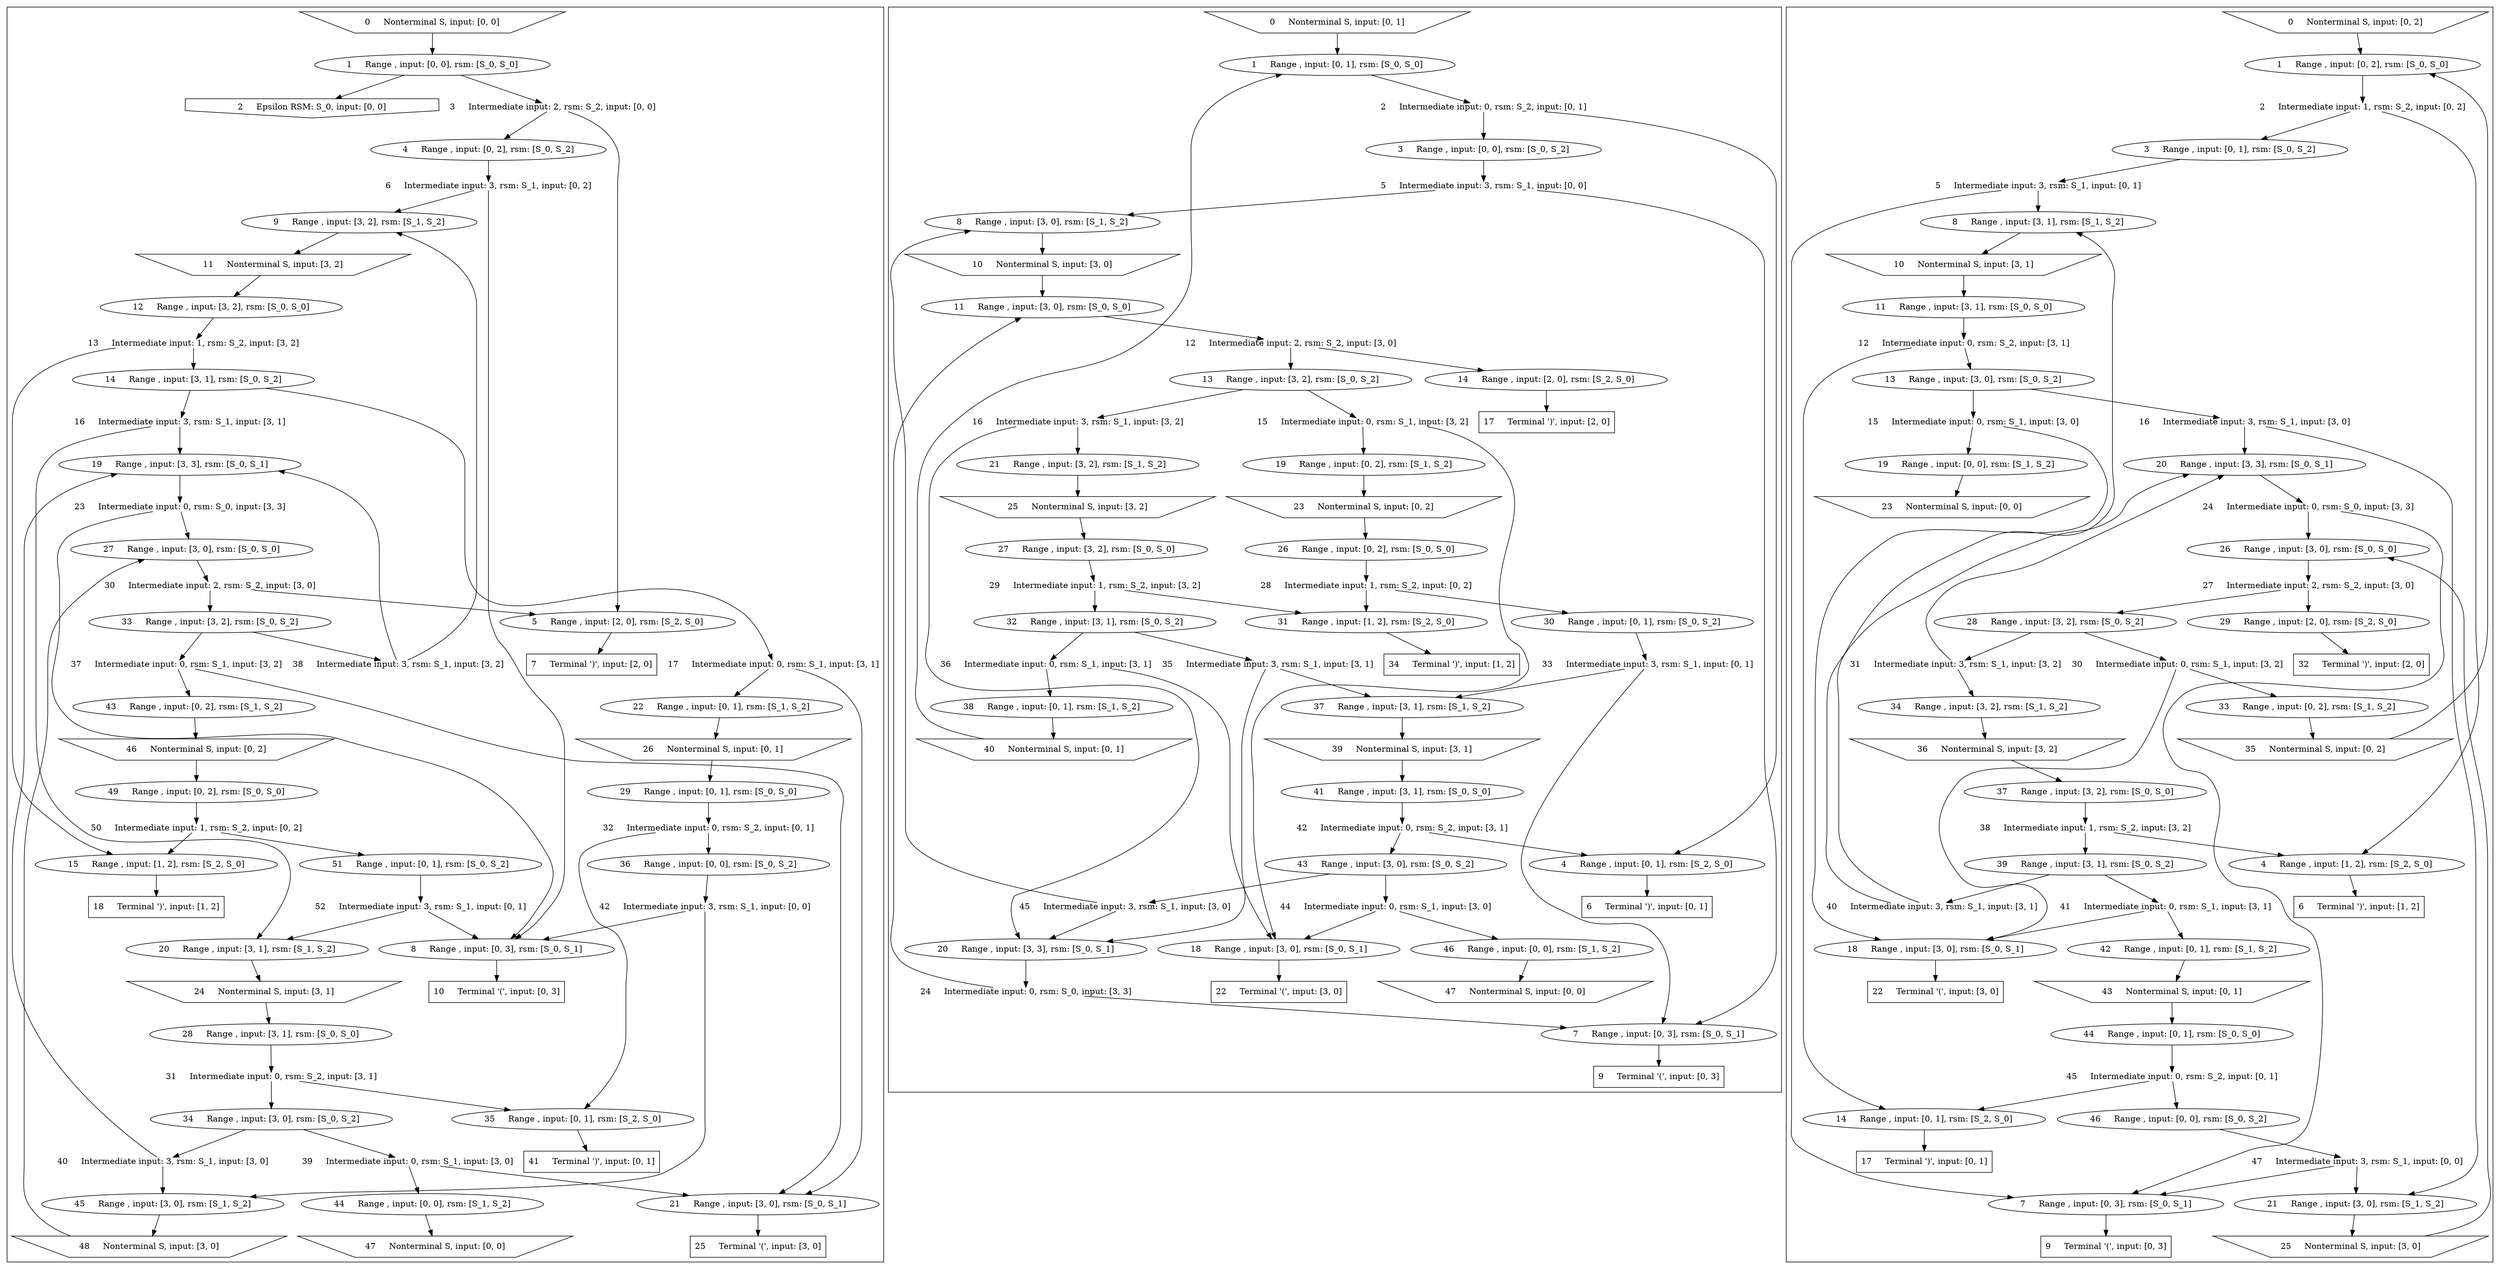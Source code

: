 digraph g {
labelloc="t"
label=""
subgraph cluster_0{
labelloc="t"
_0_0 [label = "0     Nonterminal S, input: [0, 0]", shape = invtrapezium]
_0_1 [label = "1     Range , input: [0, 0], rsm: [S_0, S_0]", shape = ellipse]
_0_2 [label = "10     Terminal '(', input: [0, 3]", shape = rectangle]
_0_3 [label = "11     Nonterminal S, input: [3, 2]", shape = invtrapezium]
_0_4 [label = "12     Range , input: [3, 2], rsm: [S_0, S_0]", shape = ellipse]
_0_5 [label = "13     Intermediate input: 1, rsm: S_2, input: [3, 2]", shape = plain]
_0_6 [label = "14     Range , input: [3, 1], rsm: [S_0, S_2]", shape = ellipse]
_0_7 [label = "15     Range , input: [1, 2], rsm: [S_2, S_0]", shape = ellipse]
_0_8 [label = "16     Intermediate input: 3, rsm: S_1, input: [3, 1]", shape = plain]
_0_9 [label = "17     Intermediate input: 0, rsm: S_1, input: [3, 1]", shape = plain]
_0_10 [label = "18     Terminal ')', input: [1, 2]", shape = rectangle]
_0_11 [label = "19     Range , input: [3, 3], rsm: [S_0, S_1]", shape = ellipse]
_0_12 [label = "2     Epsilon RSM: S_0, input: [0, 0]", shape = invhouse]
_0_13 [label = "20     Range , input: [3, 1], rsm: [S_1, S_2]", shape = ellipse]
_0_14 [label = "21     Range , input: [3, 0], rsm: [S_0, S_1]", shape = ellipse]
_0_15 [label = "22     Range , input: [0, 1], rsm: [S_1, S_2]", shape = ellipse]
_0_16 [label = "23     Intermediate input: 0, rsm: S_0, input: [3, 3]", shape = plain]
_0_17 [label = "24     Nonterminal S, input: [3, 1]", shape = invtrapezium]
_0_18 [label = "25     Terminal '(', input: [3, 0]", shape = rectangle]
_0_19 [label = "26     Nonterminal S, input: [0, 1]", shape = invtrapezium]
_0_20 [label = "27     Range , input: [3, 0], rsm: [S_0, S_0]", shape = ellipse]
_0_21 [label = "28     Range , input: [3, 1], rsm: [S_0, S_0]", shape = ellipse]
_0_22 [label = "29     Range , input: [0, 1], rsm: [S_0, S_0]", shape = ellipse]
_0_23 [label = "3     Intermediate input: 2, rsm: S_2, input: [0, 0]", shape = plain]
_0_24 [label = "30     Intermediate input: 2, rsm: S_2, input: [3, 0]", shape = plain]
_0_25 [label = "31     Intermediate input: 0, rsm: S_2, input: [3, 1]", shape = plain]
_0_26 [label = "32     Intermediate input: 0, rsm: S_2, input: [0, 1]", shape = plain]
_0_27 [label = "33     Range , input: [3, 2], rsm: [S_0, S_2]", shape = ellipse]
_0_28 [label = "34     Range , input: [3, 0], rsm: [S_0, S_2]", shape = ellipse]
_0_29 [label = "35     Range , input: [0, 1], rsm: [S_2, S_0]", shape = ellipse]
_0_30 [label = "36     Range , input: [0, 0], rsm: [S_0, S_2]", shape = ellipse]
_0_31 [label = "37     Intermediate input: 0, rsm: S_1, input: [3, 2]", shape = plain]
_0_32 [label = "38     Intermediate input: 3, rsm: S_1, input: [3, 2]", shape = plain]
_0_33 [label = "39     Intermediate input: 0, rsm: S_1, input: [3, 0]", shape = plain]
_0_34 [label = "4     Range , input: [0, 2], rsm: [S_0, S_2]", shape = ellipse]
_0_35 [label = "40     Intermediate input: 3, rsm: S_1, input: [3, 0]", shape = plain]
_0_36 [label = "41     Terminal ')', input: [0, 1]", shape = rectangle]
_0_37 [label = "42     Intermediate input: 3, rsm: S_1, input: [0, 0]", shape = plain]
_0_38 [label = "43     Range , input: [0, 2], rsm: [S_1, S_2]", shape = ellipse]
_0_39 [label = "44     Range , input: [0, 0], rsm: [S_1, S_2]", shape = ellipse]
_0_40 [label = "45     Range , input: [3, 0], rsm: [S_1, S_2]", shape = ellipse]
_0_41 [label = "46     Nonterminal S, input: [0, 2]", shape = invtrapezium]
_0_42 [label = "47     Nonterminal S, input: [0, 0]", shape = invtrapezium]
_0_43 [label = "48     Nonterminal S, input: [3, 0]", shape = invtrapezium]
_0_44 [label = "49     Range , input: [0, 2], rsm: [S_0, S_0]", shape = ellipse]
_0_45 [label = "5     Range , input: [2, 0], rsm: [S_2, S_0]", shape = ellipse]
_0_46 [label = "50     Intermediate input: 1, rsm: S_2, input: [0, 2]", shape = plain]
_0_47 [label = "51     Range , input: [0, 1], rsm: [S_0, S_2]", shape = ellipse]
_0_48 [label = "52     Intermediate input: 3, rsm: S_1, input: [0, 1]", shape = plain]
_0_49 [label = "6     Intermediate input: 3, rsm: S_1, input: [0, 2]", shape = plain]
_0_50 [label = "7     Terminal ')', input: [2, 0]", shape = rectangle]
_0_51 [label = "8     Range , input: [0, 3], rsm: [S_0, S_1]", shape = ellipse]
_0_52 [label = "9     Range , input: [3, 2], rsm: [S_1, S_2]", shape = ellipse]
_0_0->_0_1
_0_1->_0_12
_0_1->_0_23
_0_3->_0_4
_0_4->_0_5
_0_5->_0_6
_0_5->_0_7
_0_6->_0_8
_0_6->_0_9
_0_7->_0_10
_0_8->_0_11
_0_8->_0_13
_0_9->_0_14
_0_9->_0_15
_0_11->_0_16
_0_13->_0_17
_0_14->_0_18
_0_15->_0_19
_0_16->_0_20
_0_16->_0_51
_0_17->_0_21
_0_19->_0_22
_0_20->_0_24
_0_21->_0_25
_0_22->_0_26
_0_23->_0_34
_0_23->_0_45
_0_24->_0_27
_0_24->_0_45
_0_25->_0_28
_0_25->_0_29
_0_26->_0_30
_0_26->_0_29
_0_27->_0_31
_0_27->_0_32
_0_28->_0_33
_0_28->_0_35
_0_29->_0_36
_0_30->_0_37
_0_31->_0_14
_0_31->_0_38
_0_32->_0_11
_0_32->_0_52
_0_33->_0_14
_0_33->_0_39
_0_34->_0_49
_0_35->_0_11
_0_35->_0_40
_0_37->_0_51
_0_37->_0_40
_0_38->_0_41
_0_39->_0_42
_0_40->_0_43
_0_41->_0_44
_0_43->_0_20
_0_44->_0_46
_0_45->_0_50
_0_46->_0_47
_0_46->_0_7
_0_47->_0_48
_0_48->_0_51
_0_48->_0_13
_0_49->_0_51
_0_49->_0_52
_0_51->_0_2
_0_52->_0_3
}

subgraph cluster_1{
labelloc="t"
_1_0 [label = "0     Nonterminal S, input: [0, 1]", shape = invtrapezium]
_1_1 [label = "1     Range , input: [0, 1], rsm: [S_0, S_0]", shape = ellipse]
_1_2 [label = "10     Nonterminal S, input: [3, 0]", shape = invtrapezium]
_1_3 [label = "11     Range , input: [3, 0], rsm: [S_0, S_0]", shape = ellipse]
_1_4 [label = "12     Intermediate input: 2, rsm: S_2, input: [3, 0]", shape = plain]
_1_5 [label = "13     Range , input: [3, 2], rsm: [S_0, S_2]", shape = ellipse]
_1_6 [label = "14     Range , input: [2, 0], rsm: [S_2, S_0]", shape = ellipse]
_1_7 [label = "15     Intermediate input: 0, rsm: S_1, input: [3, 2]", shape = plain]
_1_8 [label = "16     Intermediate input: 3, rsm: S_1, input: [3, 2]", shape = plain]
_1_9 [label = "17     Terminal ')', input: [2, 0]", shape = rectangle]
_1_10 [label = "18     Range , input: [3, 0], rsm: [S_0, S_1]", shape = ellipse]
_1_11 [label = "19     Range , input: [0, 2], rsm: [S_1, S_2]", shape = ellipse]
_1_12 [label = "2     Intermediate input: 0, rsm: S_2, input: [0, 1]", shape = plain]
_1_13 [label = "20     Range , input: [3, 3], rsm: [S_0, S_1]", shape = ellipse]
_1_14 [label = "21     Range , input: [3, 2], rsm: [S_1, S_2]", shape = ellipse]
_1_15 [label = "22     Terminal '(', input: [3, 0]", shape = rectangle]
_1_16 [label = "23     Nonterminal S, input: [0, 2]", shape = invtrapezium]
_1_17 [label = "24     Intermediate input: 0, rsm: S_0, input: [3, 3]", shape = plain]
_1_18 [label = "25     Nonterminal S, input: [3, 2]", shape = invtrapezium]
_1_19 [label = "26     Range , input: [0, 2], rsm: [S_0, S_0]", shape = ellipse]
_1_20 [label = "27     Range , input: [3, 2], rsm: [S_0, S_0]", shape = ellipse]
_1_21 [label = "28     Intermediate input: 1, rsm: S_2, input: [0, 2]", shape = plain]
_1_22 [label = "29     Intermediate input: 1, rsm: S_2, input: [3, 2]", shape = plain]
_1_23 [label = "3     Range , input: [0, 0], rsm: [S_0, S_2]", shape = ellipse]
_1_24 [label = "30     Range , input: [0, 1], rsm: [S_0, S_2]", shape = ellipse]
_1_25 [label = "31     Range , input: [1, 2], rsm: [S_2, S_0]", shape = ellipse]
_1_26 [label = "32     Range , input: [3, 1], rsm: [S_0, S_2]", shape = ellipse]
_1_27 [label = "33     Intermediate input: 3, rsm: S_1, input: [0, 1]", shape = plain]
_1_28 [label = "34     Terminal ')', input: [1, 2]", shape = rectangle]
_1_29 [label = "35     Intermediate input: 3, rsm: S_1, input: [3, 1]", shape = plain]
_1_30 [label = "36     Intermediate input: 0, rsm: S_1, input: [3, 1]", shape = plain]
_1_31 [label = "37     Range , input: [3, 1], rsm: [S_1, S_2]", shape = ellipse]
_1_32 [label = "38     Range , input: [0, 1], rsm: [S_1, S_2]", shape = ellipse]
_1_33 [label = "39     Nonterminal S, input: [3, 1]", shape = invtrapezium]
_1_34 [label = "4     Range , input: [0, 1], rsm: [S_2, S_0]", shape = ellipse]
_1_35 [label = "40     Nonterminal S, input: [0, 1]", shape = invtrapezium]
_1_36 [label = "41     Range , input: [3, 1], rsm: [S_0, S_0]", shape = ellipse]
_1_37 [label = "42     Intermediate input: 0, rsm: S_2, input: [3, 1]", shape = plain]
_1_38 [label = "43     Range , input: [3, 0], rsm: [S_0, S_2]", shape = ellipse]
_1_39 [label = "44     Intermediate input: 0, rsm: S_1, input: [3, 0]", shape = plain]
_1_40 [label = "45     Intermediate input: 3, rsm: S_1, input: [3, 0]", shape = plain]
_1_41 [label = "46     Range , input: [0, 0], rsm: [S_1, S_2]", shape = ellipse]
_1_42 [label = "47     Nonterminal S, input: [0, 0]", shape = invtrapezium]
_1_43 [label = "5     Intermediate input: 3, rsm: S_1, input: [0, 0]", shape = plain]
_1_44 [label = "6     Terminal ')', input: [0, 1]", shape = rectangle]
_1_45 [label = "7     Range , input: [0, 3], rsm: [S_0, S_1]", shape = ellipse]
_1_46 [label = "8     Range , input: [3, 0], rsm: [S_1, S_2]", shape = ellipse]
_1_47 [label = "9     Terminal '(', input: [0, 3]", shape = rectangle]
_1_0->_1_1
_1_1->_1_12
_1_2->_1_3
_1_3->_1_4
_1_4->_1_5
_1_4->_1_6
_1_5->_1_7
_1_5->_1_8
_1_6->_1_9
_1_7->_1_10
_1_7->_1_11
_1_8->_1_13
_1_8->_1_14
_1_10->_1_15
_1_11->_1_16
_1_12->_1_23
_1_12->_1_34
_1_13->_1_17
_1_14->_1_18
_1_16->_1_19
_1_17->_1_3
_1_17->_1_45
_1_18->_1_20
_1_19->_1_21
_1_20->_1_22
_1_21->_1_24
_1_21->_1_25
_1_22->_1_26
_1_22->_1_25
_1_23->_1_43
_1_24->_1_27
_1_25->_1_28
_1_26->_1_29
_1_26->_1_30
_1_27->_1_45
_1_27->_1_31
_1_29->_1_13
_1_29->_1_31
_1_30->_1_10
_1_30->_1_32
_1_31->_1_33
_1_32->_1_35
_1_33->_1_36
_1_34->_1_44
_1_35->_1_1
_1_36->_1_37
_1_37->_1_38
_1_37->_1_34
_1_38->_1_39
_1_38->_1_40
_1_39->_1_10
_1_39->_1_41
_1_40->_1_13
_1_40->_1_46
_1_41->_1_42
_1_43->_1_45
_1_43->_1_46
_1_45->_1_47
_1_46->_1_2
}

subgraph cluster_2{
labelloc="t"
_2_0 [label = "0     Nonterminal S, input: [0, 2]", shape = invtrapezium]
_2_1 [label = "1     Range , input: [0, 2], rsm: [S_0, S_0]", shape = ellipse]
_2_2 [label = "10     Nonterminal S, input: [3, 1]", shape = invtrapezium]
_2_3 [label = "11     Range , input: [3, 1], rsm: [S_0, S_0]", shape = ellipse]
_2_4 [label = "12     Intermediate input: 0, rsm: S_2, input: [3, 1]", shape = plain]
_2_5 [label = "13     Range , input: [3, 0], rsm: [S_0, S_2]", shape = ellipse]
_2_6 [label = "14     Range , input: [0, 1], rsm: [S_2, S_0]", shape = ellipse]
_2_7 [label = "15     Intermediate input: 0, rsm: S_1, input: [3, 0]", shape = plain]
_2_8 [label = "16     Intermediate input: 3, rsm: S_1, input: [3, 0]", shape = plain]
_2_9 [label = "17     Terminal ')', input: [0, 1]", shape = rectangle]
_2_10 [label = "18     Range , input: [3, 0], rsm: [S_0, S_1]", shape = ellipse]
_2_11 [label = "19     Range , input: [0, 0], rsm: [S_1, S_2]", shape = ellipse]
_2_12 [label = "2     Intermediate input: 1, rsm: S_2, input: [0, 2]", shape = plain]
_2_13 [label = "20     Range , input: [3, 3], rsm: [S_0, S_1]", shape = ellipse]
_2_14 [label = "21     Range , input: [3, 0], rsm: [S_1, S_2]", shape = ellipse]
_2_15 [label = "22     Terminal '(', input: [3, 0]", shape = rectangle]
_2_16 [label = "23     Nonterminal S, input: [0, 0]", shape = invtrapezium]
_2_17 [label = "24     Intermediate input: 0, rsm: S_0, input: [3, 3]", shape = plain]
_2_18 [label = "25     Nonterminal S, input: [3, 0]", shape = invtrapezium]
_2_19 [label = "26     Range , input: [3, 0], rsm: [S_0, S_0]", shape = ellipse]
_2_20 [label = "27     Intermediate input: 2, rsm: S_2, input: [3, 0]", shape = plain]
_2_21 [label = "28     Range , input: [3, 2], rsm: [S_0, S_2]", shape = ellipse]
_2_22 [label = "29     Range , input: [2, 0], rsm: [S_2, S_0]", shape = ellipse]
_2_23 [label = "3     Range , input: [0, 1], rsm: [S_0, S_2]", shape = ellipse]
_2_24 [label = "30     Intermediate input: 0, rsm: S_1, input: [3, 2]", shape = plain]
_2_25 [label = "31     Intermediate input: 3, rsm: S_1, input: [3, 2]", shape = plain]
_2_26 [label = "32     Terminal ')', input: [2, 0]", shape = rectangle]
_2_27 [label = "33     Range , input: [0, 2], rsm: [S_1, S_2]", shape = ellipse]
_2_28 [label = "34     Range , input: [3, 2], rsm: [S_1, S_2]", shape = ellipse]
_2_29 [label = "35     Nonterminal S, input: [0, 2]", shape = invtrapezium]
_2_30 [label = "36     Nonterminal S, input: [3, 2]", shape = invtrapezium]
_2_31 [label = "37     Range , input: [3, 2], rsm: [S_0, S_0]", shape = ellipse]
_2_32 [label = "38     Intermediate input: 1, rsm: S_2, input: [3, 2]", shape = plain]
_2_33 [label = "39     Range , input: [3, 1], rsm: [S_0, S_2]", shape = ellipse]
_2_34 [label = "4     Range , input: [1, 2], rsm: [S_2, S_0]", shape = ellipse]
_2_35 [label = "40     Intermediate input: 3, rsm: S_1, input: [3, 1]", shape = plain]
_2_36 [label = "41     Intermediate input: 0, rsm: S_1, input: [3, 1]", shape = plain]
_2_37 [label = "42     Range , input: [0, 1], rsm: [S_1, S_2]", shape = ellipse]
_2_38 [label = "43     Nonterminal S, input: [0, 1]", shape = invtrapezium]
_2_39 [label = "44     Range , input: [0, 1], rsm: [S_0, S_0]", shape = ellipse]
_2_40 [label = "45     Intermediate input: 0, rsm: S_2, input: [0, 1]", shape = plain]
_2_41 [label = "46     Range , input: [0, 0], rsm: [S_0, S_2]", shape = ellipse]
_2_42 [label = "47     Intermediate input: 3, rsm: S_1, input: [0, 0]", shape = plain]
_2_43 [label = "5     Intermediate input: 3, rsm: S_1, input: [0, 1]", shape = plain]
_2_44 [label = "6     Terminal ')', input: [1, 2]", shape = rectangle]
_2_45 [label = "7     Range , input: [0, 3], rsm: [S_0, S_1]", shape = ellipse]
_2_46 [label = "8     Range , input: [3, 1], rsm: [S_1, S_2]", shape = ellipse]
_2_47 [label = "9     Terminal '(', input: [0, 3]", shape = rectangle]
_2_0->_2_1
_2_1->_2_12
_2_2->_2_3
_2_3->_2_4
_2_4->_2_5
_2_4->_2_6
_2_5->_2_7
_2_5->_2_8
_2_6->_2_9
_2_7->_2_10
_2_7->_2_11
_2_8->_2_13
_2_8->_2_14
_2_10->_2_15
_2_11->_2_16
_2_12->_2_23
_2_12->_2_34
_2_13->_2_17
_2_14->_2_18
_2_17->_2_19
_2_17->_2_45
_2_18->_2_19
_2_19->_2_20
_2_20->_2_21
_2_20->_2_22
_2_21->_2_24
_2_21->_2_25
_2_22->_2_26
_2_23->_2_43
_2_24->_2_10
_2_24->_2_27
_2_25->_2_13
_2_25->_2_28
_2_27->_2_29
_2_28->_2_30
_2_29->_2_1
_2_30->_2_31
_2_31->_2_32
_2_32->_2_33
_2_32->_2_34
_2_33->_2_35
_2_33->_2_36
_2_34->_2_44
_2_35->_2_13
_2_35->_2_46
_2_36->_2_10
_2_36->_2_37
_2_37->_2_38
_2_38->_2_39
_2_39->_2_40
_2_40->_2_41
_2_40->_2_6
_2_41->_2_42
_2_42->_2_45
_2_42->_2_14
_2_43->_2_45
_2_43->_2_46
_2_45->_2_47
_2_46->_2_2
}

}
